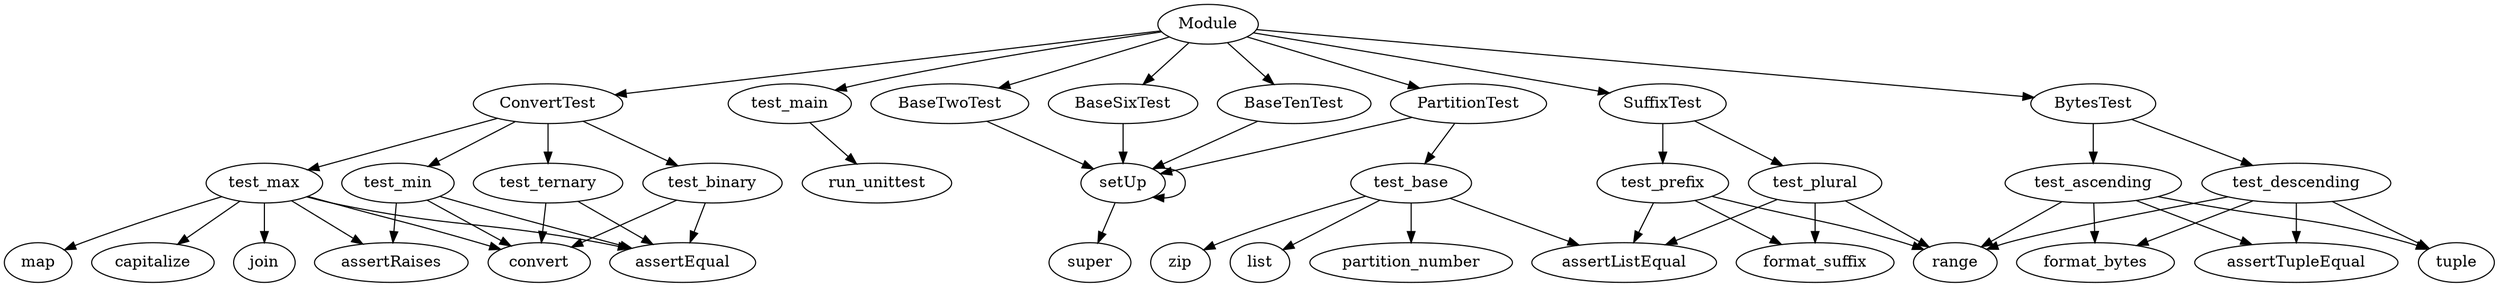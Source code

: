 digraph  {
test_min;
assertEqual;
convert;
assertRaises;
test_max;
map;
capitalize;
join;
test_ternary;
test_binary;
setUp;
test_base;
zip;
list;
partition_number;
assertListEqual;
super;
test_ascending;
tuple;
format_bytes;
range;
assertTupleEqual;
test_descending;
test_prefix;
format_suffix;
test_plural;
test_main;
run_unittest;
Module;
ConvertTest;
PartitionTest;
BaseTwoTest;
BaseSixTest;
BaseTenTest;
BytesTest;
SuffixTest;
test_min -> assertEqual;
test_min -> convert;
test_min -> assertRaises;
test_max -> map;
test_max -> capitalize;
test_max -> assertEqual;
test_max -> convert;
test_max -> join;
test_max -> assertRaises;
test_ternary -> convert;
test_ternary -> assertEqual;
test_binary -> convert;
test_binary -> assertEqual;
setUp -> setUp;
setUp -> super;
test_base -> zip;
test_base -> list;
test_base -> partition_number;
test_base -> assertListEqual;
test_ascending -> tuple;
test_ascending -> format_bytes;
test_ascending -> range;
test_ascending -> assertTupleEqual;
test_descending -> tuple;
test_descending -> format_bytes;
test_descending -> range;
test_descending -> assertTupleEqual;
test_prefix -> format_suffix;
test_prefix -> range;
test_prefix -> assertListEqual;
test_plural -> format_suffix;
test_plural -> range;
test_plural -> assertListEqual;
test_main -> run_unittest;
Module -> ConvertTest;
Module -> PartitionTest;
Module -> BaseTwoTest;
Module -> BaseSixTest;
Module -> BaseTenTest;
Module -> BytesTest;
Module -> SuffixTest;
Module -> test_main;
ConvertTest -> test_min;
ConvertTest -> test_max;
ConvertTest -> test_ternary;
ConvertTest -> test_binary;
PartitionTest -> setUp;
PartitionTest -> test_base;
BaseTwoTest -> setUp;
BaseSixTest -> setUp;
BaseTenTest -> setUp;
BytesTest -> test_ascending;
BytesTest -> test_descending;
SuffixTest -> test_prefix;
SuffixTest -> test_plural;
}
